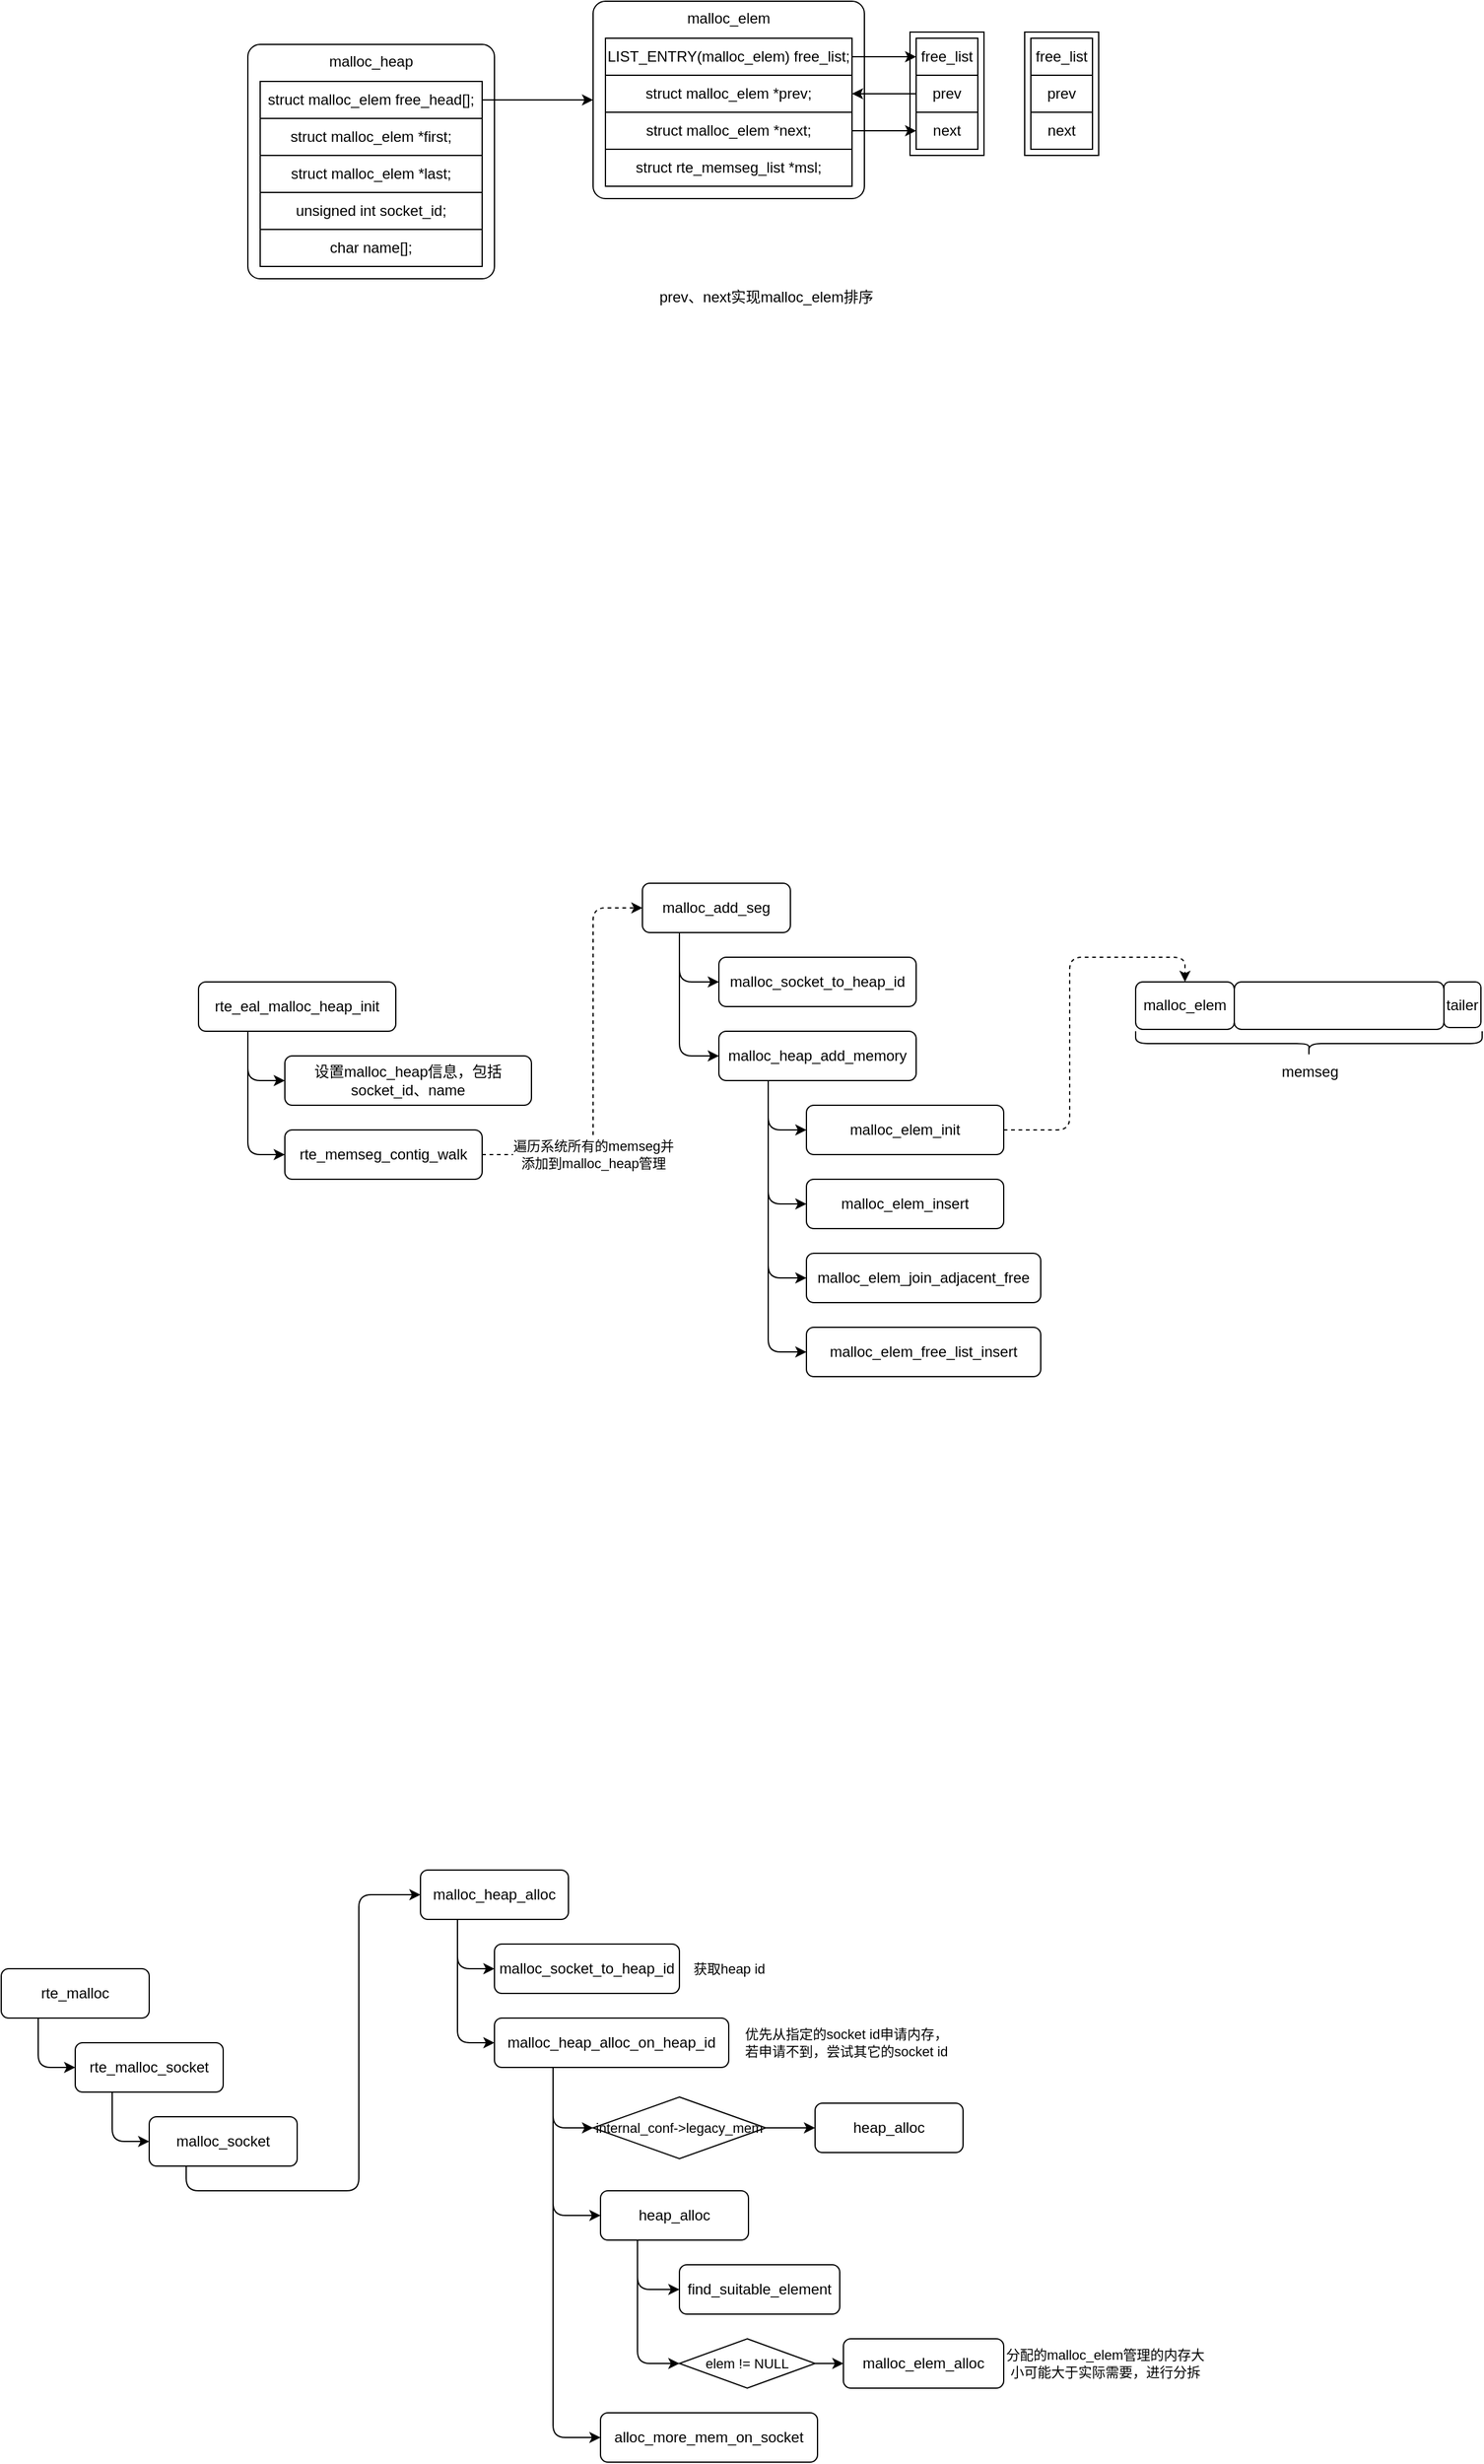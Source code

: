 <mxfile version="23.1.1" type="github" pages="2">
  <diagram name="第 1 页" id="240bdJhtq2D6pQq34B5v">
    <mxGraphModel dx="1902" dy="661" grid="1" gridSize="10" guides="1" tooltips="1" connect="1" arrows="1" fold="1" page="1" pageScale="1" pageWidth="827" pageHeight="1169" math="0" shadow="0">
      <root>
        <mxCell id="0" />
        <mxCell id="1" parent="0" />
        <mxCell id="UHNz7__TyX3BLJQMnI3Q-46" style="edgeStyle=orthogonalEdgeStyle;rounded=1;orthogonalLoop=1;jettySize=auto;html=1;exitX=0.25;exitY=1;exitDx=0;exitDy=0;entryX=0;entryY=0.5;entryDx=0;entryDy=0;curved=0;" edge="1" parent="1" source="UHNz7__TyX3BLJQMnI3Q-2" target="UHNz7__TyX3BLJQMnI3Q-44">
          <mxGeometry relative="1" as="geometry" />
        </mxCell>
        <mxCell id="UHNz7__TyX3BLJQMnI3Q-47" style="edgeStyle=orthogonalEdgeStyle;rounded=1;orthogonalLoop=1;jettySize=auto;html=1;exitX=0.25;exitY=1;exitDx=0;exitDy=0;entryX=0;entryY=0.5;entryDx=0;entryDy=0;curved=0;" edge="1" parent="1" source="UHNz7__TyX3BLJQMnI3Q-2" target="UHNz7__TyX3BLJQMnI3Q-45">
          <mxGeometry relative="1" as="geometry" />
        </mxCell>
        <mxCell id="UHNz7__TyX3BLJQMnI3Q-2" value="rte_eal_malloc_heap_init" style="rounded=1;whiteSpace=wrap;html=1;" vertex="1" parent="1">
          <mxGeometry y="800" width="160" height="40" as="geometry" />
        </mxCell>
        <mxCell id="UHNz7__TyX3BLJQMnI3Q-3" value="malloc_heap" style="rounded=1;whiteSpace=wrap;html=1;verticalAlign=top;absoluteArcSize=1;" vertex="1" parent="1">
          <mxGeometry x="40" y="40" width="200" height="190" as="geometry" />
        </mxCell>
        <mxCell id="UHNz7__TyX3BLJQMnI3Q-4" style="edgeStyle=orthogonalEdgeStyle;rounded=0;orthogonalLoop=1;jettySize=auto;html=1;exitX=1;exitY=0.5;exitDx=0;exitDy=0;entryX=0;entryY=0.5;entryDx=0;entryDy=0;" edge="1" parent="1" source="UHNz7__TyX3BLJQMnI3Q-5" target="UHNz7__TyX3BLJQMnI3Q-10">
          <mxGeometry relative="1" as="geometry" />
        </mxCell>
        <mxCell id="UHNz7__TyX3BLJQMnI3Q-5" value="struct malloc_elem free_head[];" style="rounded=0;whiteSpace=wrap;html=1;" vertex="1" parent="1">
          <mxGeometry x="50" y="70" width="180" height="30" as="geometry" />
        </mxCell>
        <mxCell id="UHNz7__TyX3BLJQMnI3Q-6" value="struct malloc_elem *first;" style="rounded=0;whiteSpace=wrap;html=1;" vertex="1" parent="1">
          <mxGeometry x="50" y="100" width="180" height="30" as="geometry" />
        </mxCell>
        <mxCell id="UHNz7__TyX3BLJQMnI3Q-7" value="struct malloc_elem *last;" style="rounded=0;whiteSpace=wrap;html=1;" vertex="1" parent="1">
          <mxGeometry x="50" y="130" width="180" height="30" as="geometry" />
        </mxCell>
        <mxCell id="UHNz7__TyX3BLJQMnI3Q-8" value="unsigned int socket_id;" style="rounded=0;whiteSpace=wrap;html=1;" vertex="1" parent="1">
          <mxGeometry x="50" y="160" width="180" height="30" as="geometry" />
        </mxCell>
        <mxCell id="UHNz7__TyX3BLJQMnI3Q-9" value="char name[];" style="rounded=0;whiteSpace=wrap;html=1;" vertex="1" parent="1">
          <mxGeometry x="50" y="190" width="180" height="30" as="geometry" />
        </mxCell>
        <mxCell id="UHNz7__TyX3BLJQMnI3Q-10" value="malloc_elem" style="rounded=1;whiteSpace=wrap;html=1;verticalAlign=top;absoluteArcSize=1;" vertex="1" parent="1">
          <mxGeometry x="320" y="5" width="220" height="160" as="geometry" />
        </mxCell>
        <mxCell id="UHNz7__TyX3BLJQMnI3Q-11" value="LIST_ENTRY(malloc_elem) free_list;" style="rounded=0;whiteSpace=wrap;html=1;" vertex="1" parent="1">
          <mxGeometry x="330" y="35" width="200" height="30" as="geometry" />
        </mxCell>
        <mxCell id="UHNz7__TyX3BLJQMnI3Q-12" value="struct malloc_elem *prev;" style="rounded=0;whiteSpace=wrap;html=1;" vertex="1" parent="1">
          <mxGeometry x="330" y="65" width="200" height="30" as="geometry" />
        </mxCell>
        <mxCell id="UHNz7__TyX3BLJQMnI3Q-13" value="struct malloc_elem *next;" style="rounded=0;whiteSpace=wrap;html=1;" vertex="1" parent="1">
          <mxGeometry x="330" y="95" width="200" height="30" as="geometry" />
        </mxCell>
        <mxCell id="UHNz7__TyX3BLJQMnI3Q-14" value="struct rte_memseg_list *msl;" style="rounded=0;whiteSpace=wrap;html=1;" vertex="1" parent="1">
          <mxGeometry x="330" y="125" width="200" height="30" as="geometry" />
        </mxCell>
        <mxCell id="UHNz7__TyX3BLJQMnI3Q-15" value="malloc_elem" style="rounded=1;whiteSpace=wrap;html=1;" vertex="1" parent="1">
          <mxGeometry x="760" y="800" width="80" height="38.5" as="geometry" />
        </mxCell>
        <mxCell id="UHNz7__TyX3BLJQMnI3Q-18" value="" style="rounded=1;whiteSpace=wrap;html=1;" vertex="1" parent="1">
          <mxGeometry x="840" y="800" width="170" height="38.5" as="geometry" />
        </mxCell>
        <mxCell id="UHNz7__TyX3BLJQMnI3Q-21" value="tailer" style="rounded=1;whiteSpace=wrap;html=1;" vertex="1" parent="1">
          <mxGeometry x="1010" y="800" width="30" height="37" as="geometry" />
        </mxCell>
        <mxCell id="UHNz7__TyX3BLJQMnI3Q-31" style="edgeStyle=orthogonalEdgeStyle;rounded=1;orthogonalLoop=1;jettySize=auto;html=1;exitX=0.25;exitY=1;exitDx=0;exitDy=0;entryX=0;entryY=0.5;entryDx=0;entryDy=0;curved=0;" edge="1" parent="1" source="UHNz7__TyX3BLJQMnI3Q-28" target="UHNz7__TyX3BLJQMnI3Q-29">
          <mxGeometry relative="1" as="geometry" />
        </mxCell>
        <mxCell id="UHNz7__TyX3BLJQMnI3Q-32" style="edgeStyle=orthogonalEdgeStyle;rounded=1;orthogonalLoop=1;jettySize=auto;html=1;exitX=0.25;exitY=1;exitDx=0;exitDy=0;entryX=0;entryY=0.5;entryDx=0;entryDy=0;curved=0;" edge="1" parent="1" source="UHNz7__TyX3BLJQMnI3Q-28" target="UHNz7__TyX3BLJQMnI3Q-30">
          <mxGeometry relative="1" as="geometry" />
        </mxCell>
        <mxCell id="UHNz7__TyX3BLJQMnI3Q-28" value="malloc_add_seg" style="rounded=1;whiteSpace=wrap;html=1;" vertex="1" parent="1">
          <mxGeometry x="360" y="720" width="120" height="40" as="geometry" />
        </mxCell>
        <mxCell id="UHNz7__TyX3BLJQMnI3Q-29" value="malloc_socket_to_heap_id" style="rounded=1;whiteSpace=wrap;html=1;" vertex="1" parent="1">
          <mxGeometry x="422" y="780" width="160" height="40" as="geometry" />
        </mxCell>
        <mxCell id="UHNz7__TyX3BLJQMnI3Q-37" style="edgeStyle=orthogonalEdgeStyle;rounded=1;orthogonalLoop=1;jettySize=auto;html=1;exitX=0.25;exitY=1;exitDx=0;exitDy=0;entryX=0;entryY=0.5;entryDx=0;entryDy=0;curved=0;" edge="1" parent="1" source="UHNz7__TyX3BLJQMnI3Q-30" target="UHNz7__TyX3BLJQMnI3Q-33">
          <mxGeometry relative="1" as="geometry" />
        </mxCell>
        <mxCell id="UHNz7__TyX3BLJQMnI3Q-38" style="edgeStyle=orthogonalEdgeStyle;rounded=1;orthogonalLoop=1;jettySize=auto;html=1;exitX=0.25;exitY=1;exitDx=0;exitDy=0;entryX=0;entryY=0.5;entryDx=0;entryDy=0;curved=0;" edge="1" parent="1" source="UHNz7__TyX3BLJQMnI3Q-30" target="UHNz7__TyX3BLJQMnI3Q-34">
          <mxGeometry relative="1" as="geometry" />
        </mxCell>
        <mxCell id="UHNz7__TyX3BLJQMnI3Q-39" style="edgeStyle=orthogonalEdgeStyle;rounded=1;orthogonalLoop=1;jettySize=auto;html=1;exitX=0.25;exitY=1;exitDx=0;exitDy=0;entryX=0;entryY=0.5;entryDx=0;entryDy=0;curved=0;" edge="1" parent="1" source="UHNz7__TyX3BLJQMnI3Q-30" target="UHNz7__TyX3BLJQMnI3Q-35">
          <mxGeometry relative="1" as="geometry" />
        </mxCell>
        <mxCell id="UHNz7__TyX3BLJQMnI3Q-40" style="edgeStyle=orthogonalEdgeStyle;rounded=1;orthogonalLoop=1;jettySize=auto;html=1;exitX=0.25;exitY=1;exitDx=0;exitDy=0;entryX=0;entryY=0.5;entryDx=0;entryDy=0;curved=0;" edge="1" parent="1" source="UHNz7__TyX3BLJQMnI3Q-30" target="UHNz7__TyX3BLJQMnI3Q-36">
          <mxGeometry relative="1" as="geometry" />
        </mxCell>
        <mxCell id="UHNz7__TyX3BLJQMnI3Q-30" value="malloc_heap_add_memory" style="rounded=1;whiteSpace=wrap;html=1;" vertex="1" parent="1">
          <mxGeometry x="422" y="840" width="160" height="40" as="geometry" />
        </mxCell>
        <mxCell id="UHNz7__TyX3BLJQMnI3Q-43" style="edgeStyle=orthogonalEdgeStyle;rounded=1;orthogonalLoop=1;jettySize=auto;html=1;exitX=1;exitY=0.5;exitDx=0;exitDy=0;entryX=0.5;entryY=0;entryDx=0;entryDy=0;curved=0;dashed=1;" edge="1" parent="1" source="UHNz7__TyX3BLJQMnI3Q-33" target="UHNz7__TyX3BLJQMnI3Q-15">
          <mxGeometry relative="1" as="geometry" />
        </mxCell>
        <mxCell id="UHNz7__TyX3BLJQMnI3Q-33" value="malloc_elem_init" style="rounded=1;whiteSpace=wrap;html=1;" vertex="1" parent="1">
          <mxGeometry x="493" y="900" width="160" height="40" as="geometry" />
        </mxCell>
        <mxCell id="UHNz7__TyX3BLJQMnI3Q-34" value="malloc_elem_insert" style="rounded=1;whiteSpace=wrap;html=1;" vertex="1" parent="1">
          <mxGeometry x="493" y="960" width="160" height="40" as="geometry" />
        </mxCell>
        <mxCell id="UHNz7__TyX3BLJQMnI3Q-35" value="malloc_elem_join_adjacent_free" style="rounded=1;whiteSpace=wrap;html=1;" vertex="1" parent="1">
          <mxGeometry x="493" y="1020" width="190" height="40" as="geometry" />
        </mxCell>
        <mxCell id="UHNz7__TyX3BLJQMnI3Q-36" value="malloc_elem_free_list_insert" style="rounded=1;whiteSpace=wrap;html=1;" vertex="1" parent="1">
          <mxGeometry x="493" y="1080" width="190" height="40" as="geometry" />
        </mxCell>
        <mxCell id="UHNz7__TyX3BLJQMnI3Q-41" value="" style="shape=curlyBracket;whiteSpace=wrap;html=1;rounded=1;flipH=1;labelPosition=right;verticalLabelPosition=middle;align=left;verticalAlign=middle;direction=north;" vertex="1" parent="1">
          <mxGeometry x="760" y="840" width="281" height="20" as="geometry" />
        </mxCell>
        <mxCell id="UHNz7__TyX3BLJQMnI3Q-42" value="memseg" style="text;html=1;align=center;verticalAlign=middle;resizable=0;points=[];autosize=1;strokeColor=none;fillColor=none;" vertex="1" parent="1">
          <mxGeometry x="866" y="858" width="70" height="30" as="geometry" />
        </mxCell>
        <mxCell id="UHNz7__TyX3BLJQMnI3Q-44" value="设置malloc_heap信息，包括socket_id、name" style="rounded=1;whiteSpace=wrap;html=1;" vertex="1" parent="1">
          <mxGeometry x="70" y="860" width="200" height="40" as="geometry" />
        </mxCell>
        <mxCell id="UHNz7__TyX3BLJQMnI3Q-48" style="edgeStyle=orthogonalEdgeStyle;rounded=1;orthogonalLoop=1;jettySize=auto;html=1;exitX=1;exitY=0.5;exitDx=0;exitDy=0;entryX=0;entryY=0.5;entryDx=0;entryDy=0;curved=0;dashed=1;" edge="1" parent="1" source="UHNz7__TyX3BLJQMnI3Q-45" target="UHNz7__TyX3BLJQMnI3Q-28">
          <mxGeometry relative="1" as="geometry">
            <Array as="points">
              <mxPoint x="320" y="940" />
              <mxPoint x="320" y="740" />
            </Array>
          </mxGeometry>
        </mxCell>
        <mxCell id="UHNz7__TyX3BLJQMnI3Q-49" value="遍历系统所有的memseg并&lt;br&gt;添加到malloc_heap管理" style="edgeLabel;html=1;align=center;verticalAlign=middle;resizable=0;points=[];" vertex="1" connectable="0" parent="UHNz7__TyX3BLJQMnI3Q-48">
          <mxGeometry x="0.049" y="2" relative="1" as="geometry">
            <mxPoint x="2" y="83" as="offset" />
          </mxGeometry>
        </mxCell>
        <mxCell id="UHNz7__TyX3BLJQMnI3Q-45" value="rte_memseg_contig_walk" style="rounded=1;whiteSpace=wrap;html=1;" vertex="1" parent="1">
          <mxGeometry x="70" y="920" width="160" height="40" as="geometry" />
        </mxCell>
        <mxCell id="UHNz7__TyX3BLJQMnI3Q-50" value="prev、next实现malloc_elem排序" style="text;html=1;align=center;verticalAlign=middle;resizable=0;points=[];autosize=1;strokeColor=none;fillColor=none;" vertex="1" parent="1">
          <mxGeometry x="360" y="230" width="200" height="30" as="geometry" />
        </mxCell>
        <mxCell id="OCUKe9tTq92G45eqGp7R-15" value="" style="rounded=0;whiteSpace=wrap;html=1;" vertex="1" parent="1">
          <mxGeometry x="577" y="30" width="60" height="100" as="geometry" />
        </mxCell>
        <mxCell id="OCUKe9tTq92G45eqGp7R-16" value="prev" style="rounded=0;whiteSpace=wrap;html=1;" vertex="1" parent="1">
          <mxGeometry x="582" y="65" width="50" height="30" as="geometry" />
        </mxCell>
        <mxCell id="OCUKe9tTq92G45eqGp7R-17" value="free_list" style="rounded=0;whiteSpace=wrap;html=1;" vertex="1" parent="1">
          <mxGeometry x="582" y="35" width="50" height="30" as="geometry" />
        </mxCell>
        <mxCell id="OCUKe9tTq92G45eqGp7R-18" value="next" style="rounded=0;whiteSpace=wrap;html=1;" vertex="1" parent="1">
          <mxGeometry x="582" y="95" width="50" height="30" as="geometry" />
        </mxCell>
        <mxCell id="OCUKe9tTq92G45eqGp7R-19" style="edgeStyle=orthogonalEdgeStyle;rounded=0;orthogonalLoop=1;jettySize=auto;html=1;exitX=1;exitY=0.5;exitDx=0;exitDy=0;entryX=0;entryY=0.5;entryDx=0;entryDy=0;" edge="1" parent="1">
          <mxGeometry relative="1" as="geometry">
            <mxPoint x="530" y="50" as="sourcePoint" />
            <mxPoint x="582" y="50" as="targetPoint" />
          </mxGeometry>
        </mxCell>
        <mxCell id="OCUKe9tTq92G45eqGp7R-20" style="edgeStyle=orthogonalEdgeStyle;rounded=0;orthogonalLoop=1;jettySize=auto;html=1;exitX=1;exitY=0.5;exitDx=0;exitDy=0;" edge="1" parent="1">
          <mxGeometry relative="1" as="geometry">
            <mxPoint x="530" y="110" as="sourcePoint" />
            <mxPoint x="582" y="110" as="targetPoint" />
          </mxGeometry>
        </mxCell>
        <mxCell id="OCUKe9tTq92G45eqGp7R-21" style="edgeStyle=orthogonalEdgeStyle;rounded=0;orthogonalLoop=1;jettySize=auto;html=1;exitX=0;exitY=0.5;exitDx=0;exitDy=0;" edge="1" parent="1">
          <mxGeometry relative="1" as="geometry">
            <mxPoint x="582" y="80" as="sourcePoint" />
            <mxPoint x="530" y="80" as="targetPoint" />
          </mxGeometry>
        </mxCell>
        <mxCell id="OCUKe9tTq92G45eqGp7R-22" value="" style="rounded=0;whiteSpace=wrap;html=1;" vertex="1" parent="1">
          <mxGeometry x="670" y="30" width="60" height="100" as="geometry" />
        </mxCell>
        <mxCell id="OCUKe9tTq92G45eqGp7R-23" value="prev" style="rounded=0;whiteSpace=wrap;html=1;" vertex="1" parent="1">
          <mxGeometry x="675" y="65" width="50" height="30" as="geometry" />
        </mxCell>
        <mxCell id="OCUKe9tTq92G45eqGp7R-24" value="free_list" style="rounded=0;whiteSpace=wrap;html=1;" vertex="1" parent="1">
          <mxGeometry x="675" y="35" width="50" height="30" as="geometry" />
        </mxCell>
        <mxCell id="OCUKe9tTq92G45eqGp7R-25" value="next" style="rounded=0;whiteSpace=wrap;html=1;" vertex="1" parent="1">
          <mxGeometry x="675" y="95" width="50" height="30" as="geometry" />
        </mxCell>
        <mxCell id="OCUKe9tTq92G45eqGp7R-31" style="edgeStyle=orthogonalEdgeStyle;shape=connector;curved=0;rounded=1;orthogonalLoop=1;jettySize=auto;html=1;exitX=0.25;exitY=1;exitDx=0;exitDy=0;entryX=0;entryY=0.5;entryDx=0;entryDy=0;labelBackgroundColor=default;strokeColor=default;align=center;verticalAlign=middle;fontFamily=Helvetica;fontSize=11;fontColor=default;endArrow=classic;" edge="1" parent="1" source="OCUKe9tTq92G45eqGp7R-26" target="OCUKe9tTq92G45eqGp7R-27">
          <mxGeometry relative="1" as="geometry" />
        </mxCell>
        <mxCell id="OCUKe9tTq92G45eqGp7R-26" value="rte_malloc" style="rounded=1;whiteSpace=wrap;html=1;" vertex="1" parent="1">
          <mxGeometry x="-160" y="1600" width="120" height="40" as="geometry" />
        </mxCell>
        <mxCell id="OCUKe9tTq92G45eqGp7R-32" style="edgeStyle=orthogonalEdgeStyle;shape=connector;curved=0;rounded=1;orthogonalLoop=1;jettySize=auto;html=1;exitX=0.25;exitY=1;exitDx=0;exitDy=0;entryX=0;entryY=0.5;entryDx=0;entryDy=0;labelBackgroundColor=default;strokeColor=default;align=center;verticalAlign=middle;fontFamily=Helvetica;fontSize=11;fontColor=default;endArrow=classic;" edge="1" parent="1" source="OCUKe9tTq92G45eqGp7R-27" target="OCUKe9tTq92G45eqGp7R-30">
          <mxGeometry relative="1" as="geometry" />
        </mxCell>
        <mxCell id="OCUKe9tTq92G45eqGp7R-27" value="rte_malloc_socket" style="rounded=1;whiteSpace=wrap;html=1;" vertex="1" parent="1">
          <mxGeometry x="-100" y="1660" width="120" height="40" as="geometry" />
        </mxCell>
        <mxCell id="OCUKe9tTq92G45eqGp7R-37" style="edgeStyle=orthogonalEdgeStyle;shape=connector;curved=0;rounded=1;orthogonalLoop=1;jettySize=auto;html=1;exitX=0.25;exitY=1;exitDx=0;exitDy=0;entryX=0;entryY=0.5;entryDx=0;entryDy=0;labelBackgroundColor=default;strokeColor=default;align=center;verticalAlign=middle;fontFamily=Helvetica;fontSize=11;fontColor=default;endArrow=classic;" edge="1" parent="1" source="OCUKe9tTq92G45eqGp7R-28" target="OCUKe9tTq92G45eqGp7R-35">
          <mxGeometry relative="1" as="geometry" />
        </mxCell>
        <mxCell id="OCUKe9tTq92G45eqGp7R-38" style="edgeStyle=orthogonalEdgeStyle;shape=connector;curved=0;rounded=1;orthogonalLoop=1;jettySize=auto;html=1;exitX=0.25;exitY=1;exitDx=0;exitDy=0;entryX=0;entryY=0.5;entryDx=0;entryDy=0;labelBackgroundColor=default;strokeColor=default;align=center;verticalAlign=middle;fontFamily=Helvetica;fontSize=11;fontColor=default;endArrow=classic;" edge="1" parent="1" source="OCUKe9tTq92G45eqGp7R-28" target="OCUKe9tTq92G45eqGp7R-36">
          <mxGeometry relative="1" as="geometry" />
        </mxCell>
        <mxCell id="OCUKe9tTq92G45eqGp7R-28" value="malloc_heap_alloc" style="rounded=1;whiteSpace=wrap;html=1;" vertex="1" parent="1">
          <mxGeometry x="180" y="1520" width="120" height="40" as="geometry" />
        </mxCell>
        <mxCell id="OCUKe9tTq92G45eqGp7R-34" style="edgeStyle=orthogonalEdgeStyle;shape=connector;curved=0;rounded=1;orthogonalLoop=1;jettySize=auto;html=1;exitX=0.25;exitY=1;exitDx=0;exitDy=0;entryX=0;entryY=0.5;entryDx=0;entryDy=0;labelBackgroundColor=default;strokeColor=default;align=center;verticalAlign=middle;fontFamily=Helvetica;fontSize=11;fontColor=default;endArrow=classic;" edge="1" parent="1" source="OCUKe9tTq92G45eqGp7R-30" target="OCUKe9tTq92G45eqGp7R-28">
          <mxGeometry relative="1" as="geometry" />
        </mxCell>
        <mxCell id="OCUKe9tTq92G45eqGp7R-30" value="malloc_socket" style="rounded=1;whiteSpace=wrap;html=1;" vertex="1" parent="1">
          <mxGeometry x="-40" y="1720" width="120" height="40" as="geometry" />
        </mxCell>
        <mxCell id="OCUKe9tTq92G45eqGp7R-35" value="malloc_socket_to_heap_id" style="rounded=1;whiteSpace=wrap;html=1;" vertex="1" parent="1">
          <mxGeometry x="240" y="1580" width="150" height="40" as="geometry" />
        </mxCell>
        <mxCell id="OCUKe9tTq92G45eqGp7R-43" style="edgeStyle=orthogonalEdgeStyle;shape=connector;curved=0;rounded=1;orthogonalLoop=1;jettySize=auto;html=1;exitX=0.25;exitY=1;exitDx=0;exitDy=0;entryX=0;entryY=0.5;entryDx=0;entryDy=0;labelBackgroundColor=default;strokeColor=default;align=center;verticalAlign=middle;fontFamily=Helvetica;fontSize=11;fontColor=default;endArrow=classic;" edge="1" parent="1" source="OCUKe9tTq92G45eqGp7R-36" target="OCUKe9tTq92G45eqGp7R-41">
          <mxGeometry relative="1" as="geometry" />
        </mxCell>
        <mxCell id="OCUKe9tTq92G45eqGp7R-44" style="edgeStyle=orthogonalEdgeStyle;shape=connector;curved=0;rounded=1;orthogonalLoop=1;jettySize=auto;html=1;exitX=0.25;exitY=1;exitDx=0;exitDy=0;entryX=0;entryY=0.5;entryDx=0;entryDy=0;labelBackgroundColor=default;strokeColor=default;align=center;verticalAlign=middle;fontFamily=Helvetica;fontSize=11;fontColor=default;endArrow=classic;" edge="1" parent="1" source="OCUKe9tTq92G45eqGp7R-36" target="OCUKe9tTq92G45eqGp7R-42">
          <mxGeometry relative="1" as="geometry" />
        </mxCell>
        <mxCell id="OCUKe9tTq92G45eqGp7R-46" style="edgeStyle=orthogonalEdgeStyle;shape=connector;curved=0;rounded=1;orthogonalLoop=1;jettySize=auto;html=1;exitX=0.25;exitY=1;exitDx=0;exitDy=0;entryX=0;entryY=0.5;entryDx=0;entryDy=0;labelBackgroundColor=default;strokeColor=default;align=center;verticalAlign=middle;fontFamily=Helvetica;fontSize=11;fontColor=default;endArrow=classic;" edge="1" parent="1" source="OCUKe9tTq92G45eqGp7R-36" target="OCUKe9tTq92G45eqGp7R-45">
          <mxGeometry relative="1" as="geometry" />
        </mxCell>
        <mxCell id="OCUKe9tTq92G45eqGp7R-36" value="malloc_heap_alloc_on_heap_id" style="rounded=1;whiteSpace=wrap;html=1;" vertex="1" parent="1">
          <mxGeometry x="240" y="1640" width="190" height="40" as="geometry" />
        </mxCell>
        <mxCell id="OCUKe9tTq92G45eqGp7R-39" value="优先从指定的socket id申请内存，&lt;br&gt;若申请不到，尝试其它的socket id" style="text;html=1;align=center;verticalAlign=middle;resizable=0;points=[];autosize=1;strokeColor=none;fillColor=none;fontSize=11;fontFamily=Helvetica;fontColor=default;" vertex="1" parent="1">
          <mxGeometry x="430" y="1640" width="190" height="40" as="geometry" />
        </mxCell>
        <mxCell id="OCUKe9tTq92G45eqGp7R-40" value="获取heap id" style="text;html=1;align=center;verticalAlign=middle;resizable=0;points=[];autosize=1;strokeColor=none;fillColor=none;fontSize=11;fontFamily=Helvetica;fontColor=default;" vertex="1" parent="1">
          <mxGeometry x="390" y="1585" width="80" height="30" as="geometry" />
        </mxCell>
        <mxCell id="OCUKe9tTq92G45eqGp7R-52" style="edgeStyle=orthogonalEdgeStyle;shape=connector;curved=0;rounded=1;orthogonalLoop=1;jettySize=auto;html=1;exitX=0.25;exitY=1;exitDx=0;exitDy=0;entryX=0;entryY=0.5;entryDx=0;entryDy=0;labelBackgroundColor=default;strokeColor=default;align=center;verticalAlign=middle;fontFamily=Helvetica;fontSize=11;fontColor=default;endArrow=classic;" edge="1" parent="1" source="OCUKe9tTq92G45eqGp7R-41" target="OCUKe9tTq92G45eqGp7R-49">
          <mxGeometry relative="1" as="geometry" />
        </mxCell>
        <mxCell id="OCUKe9tTq92G45eqGp7R-53" style="edgeStyle=orthogonalEdgeStyle;shape=connector;curved=0;rounded=1;orthogonalLoop=1;jettySize=auto;html=1;exitX=0.25;exitY=1;exitDx=0;exitDy=0;entryX=0;entryY=0.5;entryDx=0;entryDy=0;labelBackgroundColor=default;strokeColor=default;align=center;verticalAlign=middle;fontFamily=Helvetica;fontSize=11;fontColor=default;endArrow=classic;" edge="1" parent="1" source="OCUKe9tTq92G45eqGp7R-41" target="OCUKe9tTq92G45eqGp7R-51">
          <mxGeometry relative="1" as="geometry" />
        </mxCell>
        <mxCell id="OCUKe9tTq92G45eqGp7R-41" value="heap_alloc" style="rounded=1;whiteSpace=wrap;html=1;" vertex="1" parent="1">
          <mxGeometry x="326" y="1780" width="120" height="40" as="geometry" />
        </mxCell>
        <mxCell id="OCUKe9tTq92G45eqGp7R-42" value="alloc_more_mem_on_socket" style="rounded=1;whiteSpace=wrap;html=1;" vertex="1" parent="1">
          <mxGeometry x="326" y="1960" width="176" height="40" as="geometry" />
        </mxCell>
        <mxCell id="OCUKe9tTq92G45eqGp7R-48" style="edgeStyle=orthogonalEdgeStyle;shape=connector;curved=0;rounded=1;orthogonalLoop=1;jettySize=auto;html=1;exitX=1;exitY=0.5;exitDx=0;exitDy=0;entryX=0;entryY=0.5;entryDx=0;entryDy=0;labelBackgroundColor=default;strokeColor=default;align=center;verticalAlign=middle;fontFamily=Helvetica;fontSize=11;fontColor=default;endArrow=classic;" edge="1" parent="1" source="OCUKe9tTq92G45eqGp7R-45" target="OCUKe9tTq92G45eqGp7R-47">
          <mxGeometry relative="1" as="geometry" />
        </mxCell>
        <mxCell id="OCUKe9tTq92G45eqGp7R-45" value="internal_conf-&amp;gt;legacy_mem" style="rhombus;whiteSpace=wrap;html=1;fontFamily=Helvetica;fontSize=11;fontColor=default;" vertex="1" parent="1">
          <mxGeometry x="320" y="1704" width="140" height="50" as="geometry" />
        </mxCell>
        <mxCell id="OCUKe9tTq92G45eqGp7R-47" value="heap_alloc" style="rounded=1;whiteSpace=wrap;html=1;" vertex="1" parent="1">
          <mxGeometry x="500" y="1709" width="120" height="40" as="geometry" />
        </mxCell>
        <mxCell id="OCUKe9tTq92G45eqGp7R-49" value="find_suitable_element" style="rounded=1;whiteSpace=wrap;html=1;" vertex="1" parent="1">
          <mxGeometry x="390" y="1840" width="130" height="40" as="geometry" />
        </mxCell>
        <mxCell id="OCUKe9tTq92G45eqGp7R-50" value="malloc_elem_alloc" style="rounded=1;whiteSpace=wrap;html=1;" vertex="1" parent="1">
          <mxGeometry x="523" y="1900" width="130" height="40" as="geometry" />
        </mxCell>
        <mxCell id="OCUKe9tTq92G45eqGp7R-54" style="edgeStyle=orthogonalEdgeStyle;shape=connector;curved=0;rounded=1;orthogonalLoop=1;jettySize=auto;html=1;exitX=1;exitY=0.5;exitDx=0;exitDy=0;entryX=0;entryY=0.5;entryDx=0;entryDy=0;labelBackgroundColor=default;strokeColor=default;align=center;verticalAlign=middle;fontFamily=Helvetica;fontSize=11;fontColor=default;endArrow=classic;" edge="1" parent="1" source="OCUKe9tTq92G45eqGp7R-51" target="OCUKe9tTq92G45eqGp7R-50">
          <mxGeometry relative="1" as="geometry" />
        </mxCell>
        <mxCell id="OCUKe9tTq92G45eqGp7R-51" value="elem != NULL" style="rhombus;whiteSpace=wrap;html=1;fontFamily=Helvetica;fontSize=11;fontColor=default;" vertex="1" parent="1">
          <mxGeometry x="390" y="1900" width="110" height="40" as="geometry" />
        </mxCell>
        <mxCell id="OCUKe9tTq92G45eqGp7R-55" value="分配的malloc_elem管理的内存大小可能大于实际需要，进行分拆" style="text;html=1;strokeColor=none;fillColor=none;align=center;verticalAlign=middle;whiteSpace=wrap;rounded=0;fontSize=11;fontFamily=Helvetica;fontColor=default;" vertex="1" parent="1">
          <mxGeometry x="653" y="1905" width="165" height="30" as="geometry" />
        </mxCell>
      </root>
    </mxGraphModel>
  </diagram>
  <diagram id="fUg4ARbzZxdXbvBH-qXI" name="第 2 页">
    <mxGraphModel dx="886" dy="661" grid="1" gridSize="10" guides="1" tooltips="1" connect="1" arrows="1" fold="1" page="1" pageScale="1" pageWidth="827" pageHeight="1169" math="0" shadow="0">
      <root>
        <mxCell id="0" />
        <mxCell id="1" parent="0" />
      </root>
    </mxGraphModel>
  </diagram>
</mxfile>
